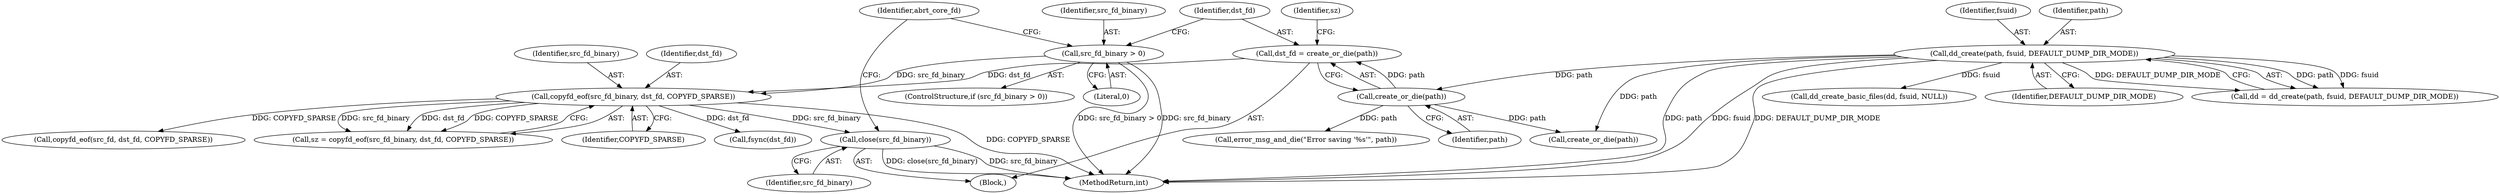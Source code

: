 digraph "0_abrt_4f2c1ddd3e3b81d2d5146b883115371f1cada9f9@API" {
"1000887" [label="(Call,close(src_fd_binary))"];
"1000863" [label="(Call,copyfd_eof(src_fd_binary, dst_fd, COPYFD_SPARSE))"];
"1000851" [label="(Call,src_fd_binary > 0)"];
"1000856" [label="(Call,dst_fd = create_or_die(path))"];
"1000858" [label="(Call,create_or_die(path))"];
"1000618" [label="(Call,dd_create(path, fsuid, DEFAULT_DUMP_DIR_MODE))"];
"1000857" [label="(Identifier,dst_fd)"];
"1000870" [label="(Call,fsync(dst_fd))"];
"1001015" [label="(Call,copyfd_eof(src_fd, dst_fd, COPYFD_SPARSE))"];
"1000864" [label="(Identifier,src_fd_binary)"];
"1000856" [label="(Call,dst_fd = create_or_die(path))"];
"1000858" [label="(Call,create_or_die(path))"];
"1000891" [label="(Identifier,abrt_core_fd)"];
"1000863" [label="(Call,copyfd_eof(src_fd_binary, dst_fd, COPYFD_SPARSE))"];
"1000887" [label="(Call,close(src_fd_binary))"];
"1000888" [label="(Identifier,src_fd_binary)"];
"1000861" [label="(Call,sz = copyfd_eof(src_fd_binary, dst_fd, COPYFD_SPARSE))"];
"1000850" [label="(ControlStructure,if (src_fd_binary > 0))"];
"1000859" [label="(Identifier,path)"];
"1000884" [label="(Call,error_msg_and_die(\"Error saving '%s'\", path))"];
"1000851" [label="(Call,src_fd_binary > 0)"];
"1000862" [label="(Identifier,sz)"];
"1000630" [label="(Call,dd_create_basic_files(dd, fsuid, NULL))"];
"1000852" [label="(Identifier,src_fd_binary)"];
"1000854" [label="(Block,)"];
"1000618" [label="(Call,dd_create(path, fsuid, DEFAULT_DUMP_DIR_MODE))"];
"1000620" [label="(Identifier,fsuid)"];
"1001171" [label="(MethodReturn,int)"];
"1000621" [label="(Identifier,DEFAULT_DUMP_DIR_MODE)"];
"1000619" [label="(Identifier,path)"];
"1000616" [label="(Call,dd = dd_create(path, fsuid, DEFAULT_DUMP_DIR_MODE))"];
"1000866" [label="(Identifier,COPYFD_SPARSE)"];
"1000853" [label="(Literal,0)"];
"1000892" [label="(Call,create_or_die(path))"];
"1000865" [label="(Identifier,dst_fd)"];
"1000887" -> "1000854"  [label="AST: "];
"1000887" -> "1000888"  [label="CFG: "];
"1000888" -> "1000887"  [label="AST: "];
"1000891" -> "1000887"  [label="CFG: "];
"1000887" -> "1001171"  [label="DDG: close(src_fd_binary)"];
"1000887" -> "1001171"  [label="DDG: src_fd_binary"];
"1000863" -> "1000887"  [label="DDG: src_fd_binary"];
"1000863" -> "1000861"  [label="AST: "];
"1000863" -> "1000866"  [label="CFG: "];
"1000864" -> "1000863"  [label="AST: "];
"1000865" -> "1000863"  [label="AST: "];
"1000866" -> "1000863"  [label="AST: "];
"1000861" -> "1000863"  [label="CFG: "];
"1000863" -> "1001171"  [label="DDG: COPYFD_SPARSE"];
"1000863" -> "1000861"  [label="DDG: src_fd_binary"];
"1000863" -> "1000861"  [label="DDG: dst_fd"];
"1000863" -> "1000861"  [label="DDG: COPYFD_SPARSE"];
"1000851" -> "1000863"  [label="DDG: src_fd_binary"];
"1000856" -> "1000863"  [label="DDG: dst_fd"];
"1000863" -> "1000870"  [label="DDG: dst_fd"];
"1000863" -> "1001015"  [label="DDG: COPYFD_SPARSE"];
"1000851" -> "1000850"  [label="AST: "];
"1000851" -> "1000853"  [label="CFG: "];
"1000852" -> "1000851"  [label="AST: "];
"1000853" -> "1000851"  [label="AST: "];
"1000857" -> "1000851"  [label="CFG: "];
"1000891" -> "1000851"  [label="CFG: "];
"1000851" -> "1001171"  [label="DDG: src_fd_binary > 0"];
"1000851" -> "1001171"  [label="DDG: src_fd_binary"];
"1000856" -> "1000854"  [label="AST: "];
"1000856" -> "1000858"  [label="CFG: "];
"1000857" -> "1000856"  [label="AST: "];
"1000858" -> "1000856"  [label="AST: "];
"1000862" -> "1000856"  [label="CFG: "];
"1000858" -> "1000856"  [label="DDG: path"];
"1000858" -> "1000859"  [label="CFG: "];
"1000859" -> "1000858"  [label="AST: "];
"1000618" -> "1000858"  [label="DDG: path"];
"1000858" -> "1000884"  [label="DDG: path"];
"1000858" -> "1000892"  [label="DDG: path"];
"1000618" -> "1000616"  [label="AST: "];
"1000618" -> "1000621"  [label="CFG: "];
"1000619" -> "1000618"  [label="AST: "];
"1000620" -> "1000618"  [label="AST: "];
"1000621" -> "1000618"  [label="AST: "];
"1000616" -> "1000618"  [label="CFG: "];
"1000618" -> "1001171"  [label="DDG: DEFAULT_DUMP_DIR_MODE"];
"1000618" -> "1001171"  [label="DDG: path"];
"1000618" -> "1001171"  [label="DDG: fsuid"];
"1000618" -> "1000616"  [label="DDG: path"];
"1000618" -> "1000616"  [label="DDG: fsuid"];
"1000618" -> "1000616"  [label="DDG: DEFAULT_DUMP_DIR_MODE"];
"1000618" -> "1000630"  [label="DDG: fsuid"];
"1000618" -> "1000892"  [label="DDG: path"];
}
